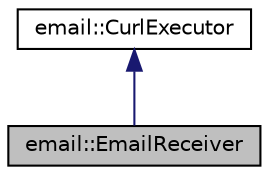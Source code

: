 digraph "email::EmailReceiver"
{
 // LATEX_PDF_SIZE
  edge [fontname="Helvetica",fontsize="10",labelfontname="Helvetica",labelfontsize="10"];
  node [fontname="Helvetica",fontsize="10",shape=record];
  Node1 [label="email::EmailReceiver",height=0.2,width=0.4,color="black", fillcolor="grey75", style="filled", fontcolor="black",tooltip="Email reception wrapper for curl."];
  Node2 -> Node1 [dir="back",color="midnightblue",fontsize="10",style="solid",fontname="Helvetica"];
  Node2 [label="email::CurlExecutor",height=0.2,width=0.4,color="black", fillcolor="white", style="filled",URL="$classemail_1_1CurlExecutor.html",tooltip="Abstract class for executing commands using curl."];
}
